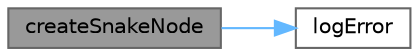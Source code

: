 digraph "createSnakeNode"
{
 // LATEX_PDF_SIZE
  bgcolor="transparent";
  edge [fontname=Helvetica,fontsize=10,labelfontname=Helvetica,labelfontsize=10];
  node [fontname=Helvetica,fontsize=10,shape=box,height=0.2,width=0.4];
  rankdir="LR";
  Node1 [id="Node000001",label="createSnakeNode",height=0.2,width=0.4,color="gray40", fillcolor="grey60", style="filled", fontcolor="black",tooltip="Allocates and initializes a new SnakeNode based on a configuration template."];
  Node1 -> Node2 [id="edge1_Node000001_Node000002",color="steelblue1",style="solid",tooltip=" "];
  Node2 [id="Node000002",label="logError",height=0.2,width=0.4,color="grey40", fillcolor="white", style="filled",URL="$log_8h.html#abffc9c4b5f632e2b040e35c869bb0f00",tooltip=" "];
}
